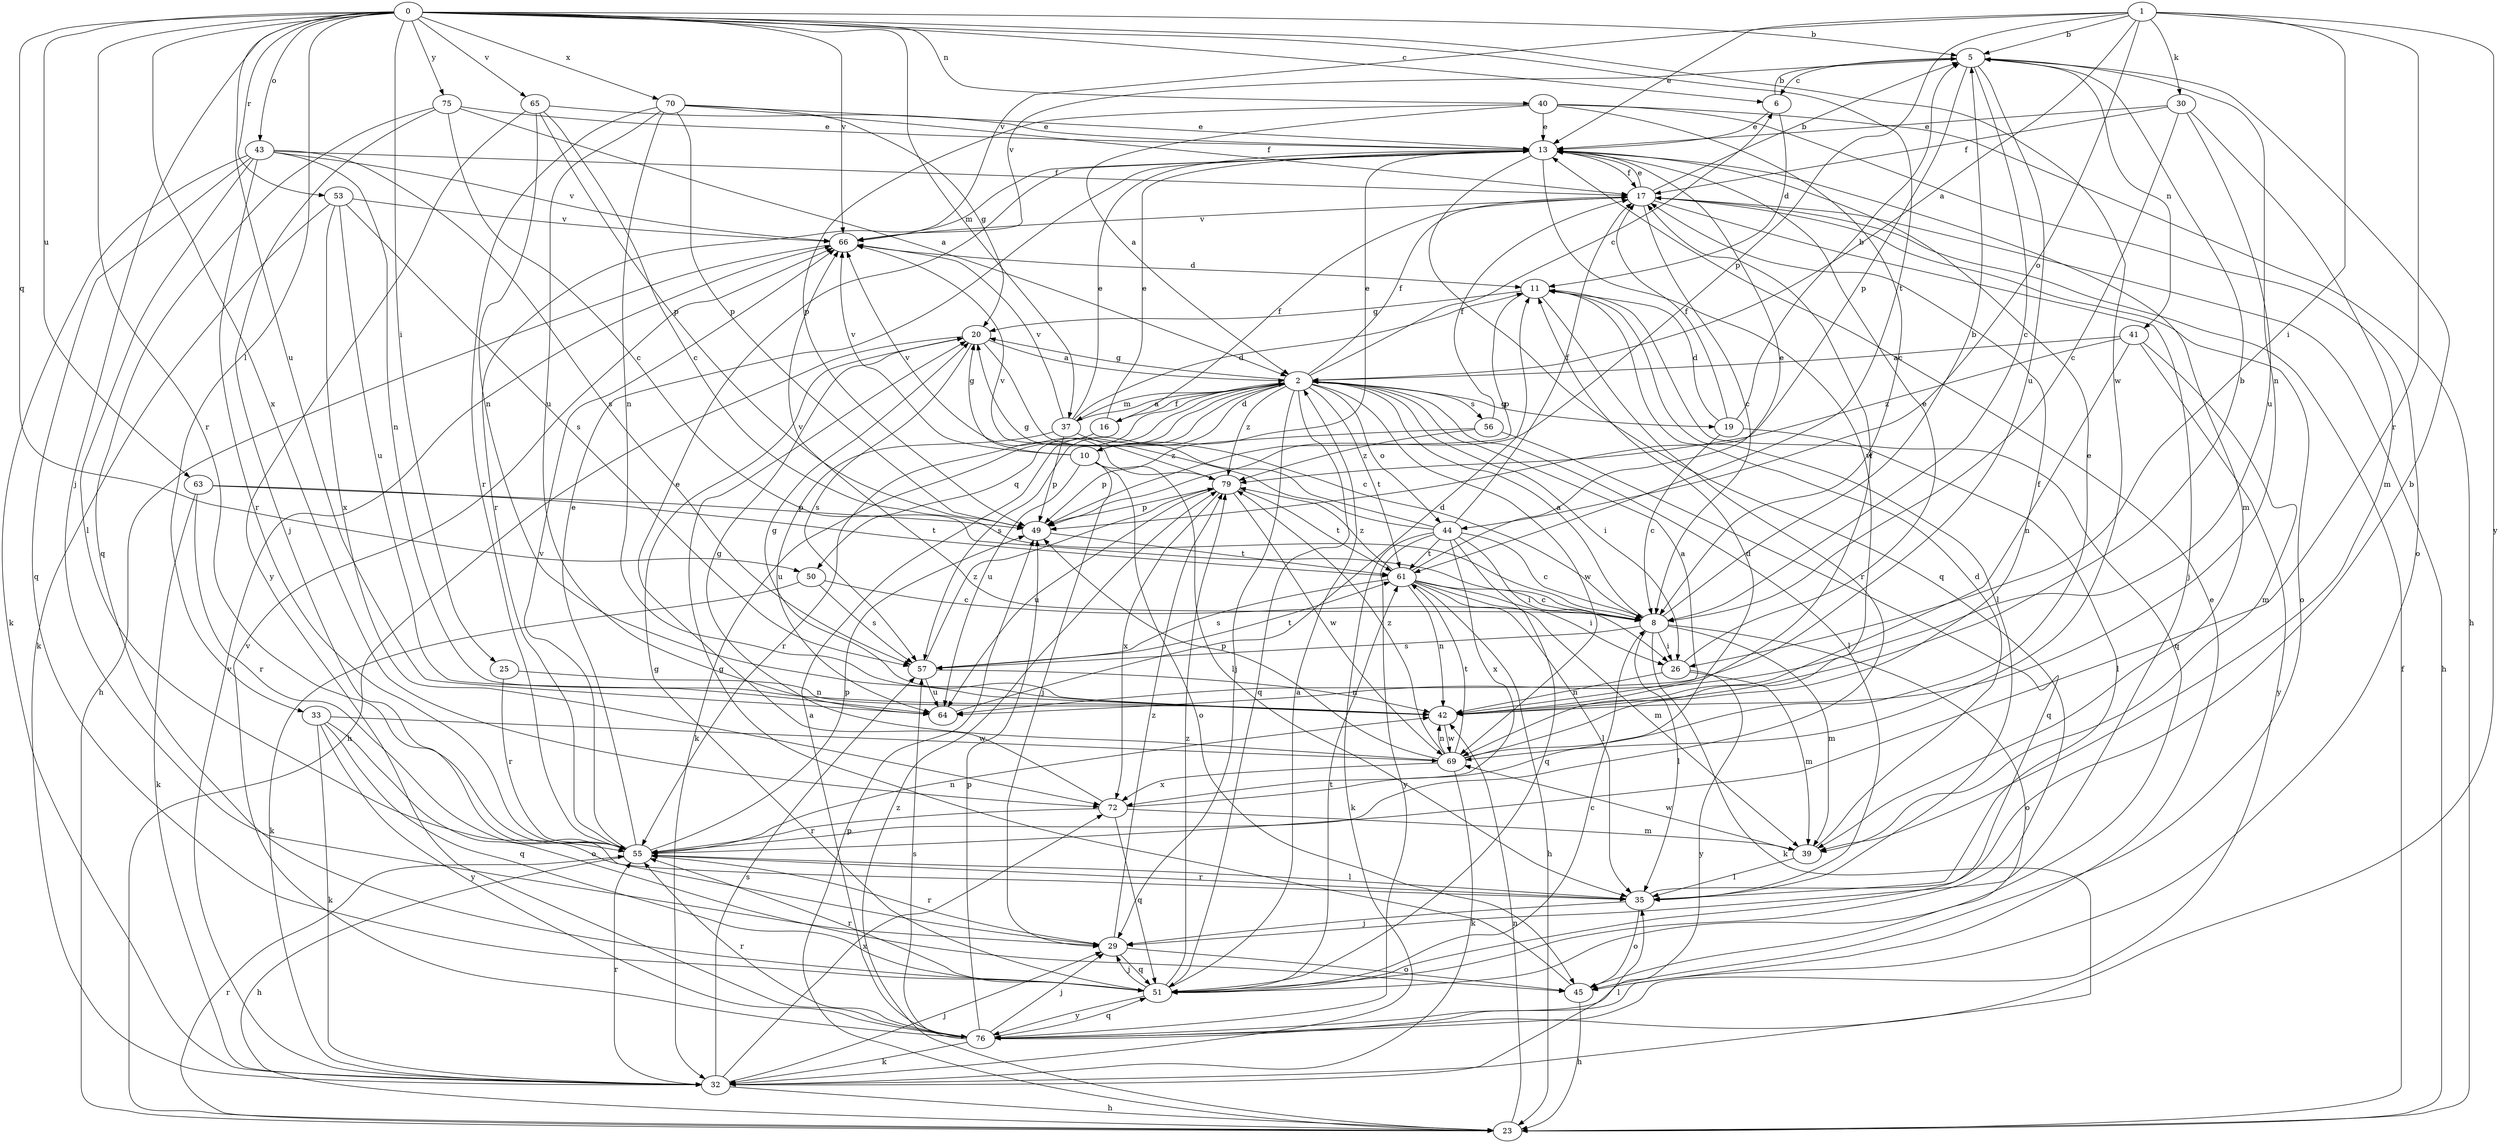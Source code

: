 strict digraph  {
0;
1;
2;
5;
6;
8;
10;
11;
13;
16;
17;
19;
20;
23;
25;
26;
29;
30;
32;
33;
35;
37;
39;
40;
41;
42;
43;
44;
45;
49;
50;
51;
53;
55;
56;
57;
61;
63;
64;
65;
66;
69;
70;
72;
75;
76;
79;
0 -> 5  [label=b];
0 -> 6  [label=c];
0 -> 25  [label=i];
0 -> 29  [label=j];
0 -> 33  [label=l];
0 -> 37  [label=m];
0 -> 40  [label=n];
0 -> 43  [label=o];
0 -> 50  [label=q];
0 -> 53  [label=r];
0 -> 55  [label=r];
0 -> 61  [label=t];
0 -> 63  [label=u];
0 -> 64  [label=u];
0 -> 65  [label=v];
0 -> 66  [label=v];
0 -> 69  [label=w];
0 -> 70  [label=x];
0 -> 72  [label=x];
0 -> 75  [label=y];
1 -> 2  [label=a];
1 -> 5  [label=b];
1 -> 13  [label=e];
1 -> 26  [label=i];
1 -> 30  [label=k];
1 -> 44  [label=o];
1 -> 49  [label=p];
1 -> 55  [label=r];
1 -> 66  [label=v];
1 -> 76  [label=y];
2 -> 6  [label=c];
2 -> 10  [label=d];
2 -> 16  [label=f];
2 -> 17  [label=f];
2 -> 19  [label=g];
2 -> 20  [label=g];
2 -> 26  [label=i];
2 -> 29  [label=j];
2 -> 32  [label=k];
2 -> 35  [label=l];
2 -> 37  [label=m];
2 -> 44  [label=o];
2 -> 50  [label=q];
2 -> 51  [label=q];
2 -> 56  [label=s];
2 -> 57  [label=s];
2 -> 61  [label=t];
2 -> 69  [label=w];
2 -> 79  [label=z];
5 -> 6  [label=c];
5 -> 8  [label=c];
5 -> 41  [label=n];
5 -> 42  [label=n];
5 -> 49  [label=p];
5 -> 64  [label=u];
5 -> 66  [label=v];
6 -> 5  [label=b];
6 -> 11  [label=d];
6 -> 13  [label=e];
8 -> 2  [label=a];
8 -> 5  [label=b];
8 -> 26  [label=i];
8 -> 32  [label=k];
8 -> 35  [label=l];
8 -> 39  [label=m];
8 -> 45  [label=o];
8 -> 57  [label=s];
8 -> 66  [label=v];
10 -> 13  [label=e];
10 -> 20  [label=g];
10 -> 29  [label=j];
10 -> 35  [label=l];
10 -> 45  [label=o];
10 -> 64  [label=u];
10 -> 66  [label=v];
11 -> 20  [label=g];
11 -> 35  [label=l];
11 -> 49  [label=p];
11 -> 51  [label=q];
11 -> 55  [label=r];
13 -> 17  [label=f];
13 -> 39  [label=m];
13 -> 51  [label=q];
13 -> 55  [label=r];
13 -> 69  [label=w];
16 -> 13  [label=e];
16 -> 17  [label=f];
16 -> 55  [label=r];
17 -> 5  [label=b];
17 -> 8  [label=c];
17 -> 13  [label=e];
17 -> 23  [label=h];
17 -> 29  [label=j];
17 -> 45  [label=o];
17 -> 66  [label=v];
19 -> 5  [label=b];
19 -> 8  [label=c];
19 -> 11  [label=d];
19 -> 17  [label=f];
19 -> 35  [label=l];
20 -> 2  [label=a];
20 -> 8  [label=c];
20 -> 23  [label=h];
20 -> 57  [label=s];
23 -> 17  [label=f];
23 -> 42  [label=n];
23 -> 49  [label=p];
23 -> 55  [label=r];
23 -> 79  [label=z];
25 -> 42  [label=n];
25 -> 55  [label=r];
26 -> 13  [label=e];
26 -> 39  [label=m];
26 -> 42  [label=n];
26 -> 76  [label=y];
29 -> 45  [label=o];
29 -> 51  [label=q];
29 -> 55  [label=r];
29 -> 79  [label=z];
30 -> 8  [label=c];
30 -> 13  [label=e];
30 -> 17  [label=f];
30 -> 39  [label=m];
30 -> 64  [label=u];
32 -> 23  [label=h];
32 -> 29  [label=j];
32 -> 35  [label=l];
32 -> 55  [label=r];
32 -> 57  [label=s];
32 -> 66  [label=v];
32 -> 72  [label=x];
33 -> 32  [label=k];
33 -> 45  [label=o];
33 -> 51  [label=q];
33 -> 69  [label=w];
33 -> 76  [label=y];
35 -> 5  [label=b];
35 -> 29  [label=j];
35 -> 45  [label=o];
35 -> 55  [label=r];
37 -> 2  [label=a];
37 -> 11  [label=d];
37 -> 13  [label=e];
37 -> 49  [label=p];
37 -> 64  [label=u];
37 -> 66  [label=v];
37 -> 79  [label=z];
39 -> 11  [label=d];
39 -> 35  [label=l];
39 -> 69  [label=w];
40 -> 2  [label=a];
40 -> 8  [label=c];
40 -> 13  [label=e];
40 -> 23  [label=h];
40 -> 45  [label=o];
40 -> 49  [label=p];
41 -> 2  [label=a];
41 -> 39  [label=m];
41 -> 42  [label=n];
41 -> 76  [label=y];
41 -> 79  [label=z];
42 -> 2  [label=a];
42 -> 5  [label=b];
42 -> 17  [label=f];
42 -> 20  [label=g];
42 -> 69  [label=w];
43 -> 17  [label=f];
43 -> 32  [label=k];
43 -> 35  [label=l];
43 -> 42  [label=n];
43 -> 51  [label=q];
43 -> 55  [label=r];
43 -> 57  [label=s];
43 -> 66  [label=v];
44 -> 8  [label=c];
44 -> 17  [label=f];
44 -> 20  [label=g];
44 -> 26  [label=i];
44 -> 32  [label=k];
44 -> 51  [label=q];
44 -> 61  [label=t];
44 -> 66  [label=v];
44 -> 72  [label=x];
44 -> 76  [label=y];
45 -> 20  [label=g];
45 -> 23  [label=h];
49 -> 61  [label=t];
50 -> 8  [label=c];
50 -> 32  [label=k];
50 -> 57  [label=s];
51 -> 2  [label=a];
51 -> 8  [label=c];
51 -> 20  [label=g];
51 -> 29  [label=j];
51 -> 55  [label=r];
51 -> 61  [label=t];
51 -> 76  [label=y];
51 -> 79  [label=z];
53 -> 32  [label=k];
53 -> 57  [label=s];
53 -> 64  [label=u];
53 -> 66  [label=v];
53 -> 72  [label=x];
55 -> 13  [label=e];
55 -> 23  [label=h];
55 -> 35  [label=l];
55 -> 42  [label=n];
55 -> 49  [label=p];
55 -> 66  [label=v];
56 -> 17  [label=f];
56 -> 49  [label=p];
56 -> 51  [label=q];
56 -> 79  [label=z];
57 -> 42  [label=n];
57 -> 61  [label=t];
57 -> 64  [label=u];
57 -> 79  [label=z];
61 -> 8  [label=c];
61 -> 13  [label=e];
61 -> 23  [label=h];
61 -> 26  [label=i];
61 -> 35  [label=l];
61 -> 39  [label=m];
61 -> 42  [label=n];
61 -> 57  [label=s];
61 -> 79  [label=z];
63 -> 32  [label=k];
63 -> 49  [label=p];
63 -> 55  [label=r];
63 -> 61  [label=t];
64 -> 11  [label=d];
65 -> 8  [label=c];
65 -> 13  [label=e];
65 -> 42  [label=n];
65 -> 49  [label=p];
65 -> 76  [label=y];
66 -> 11  [label=d];
66 -> 23  [label=h];
69 -> 13  [label=e];
69 -> 17  [label=f];
69 -> 20  [label=g];
69 -> 32  [label=k];
69 -> 42  [label=n];
69 -> 49  [label=p];
69 -> 61  [label=t];
69 -> 72  [label=x];
69 -> 79  [label=z];
70 -> 13  [label=e];
70 -> 17  [label=f];
70 -> 20  [label=g];
70 -> 42  [label=n];
70 -> 49  [label=p];
70 -> 55  [label=r];
70 -> 64  [label=u];
72 -> 11  [label=d];
72 -> 13  [label=e];
72 -> 39  [label=m];
72 -> 51  [label=q];
72 -> 55  [label=r];
75 -> 2  [label=a];
75 -> 8  [label=c];
75 -> 13  [label=e];
75 -> 29  [label=j];
75 -> 51  [label=q];
76 -> 2  [label=a];
76 -> 13  [label=e];
76 -> 29  [label=j];
76 -> 32  [label=k];
76 -> 49  [label=p];
76 -> 51  [label=q];
76 -> 55  [label=r];
76 -> 57  [label=s];
76 -> 66  [label=v];
79 -> 49  [label=p];
79 -> 61  [label=t];
79 -> 64  [label=u];
79 -> 66  [label=v];
79 -> 69  [label=w];
79 -> 72  [label=x];
}
